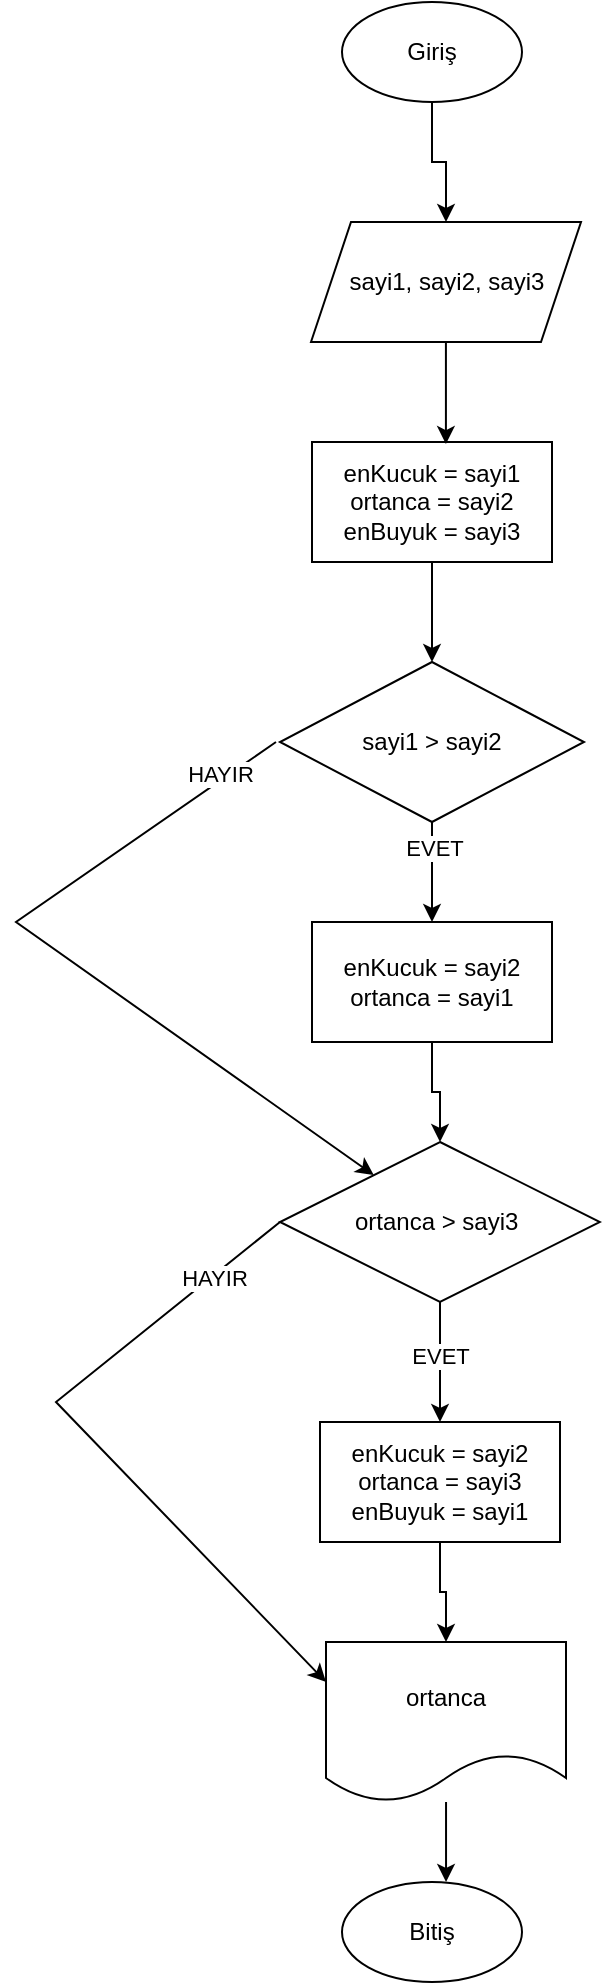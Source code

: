 <mxfile version="22.1.11" type="device">
  <diagram name="Sayfa -1" id="iDoc80ltSmZfPuOE43g_">
    <mxGraphModel dx="2501" dy="746" grid="1" gridSize="10" guides="1" tooltips="1" connect="1" arrows="1" fold="1" page="1" pageScale="1" pageWidth="827" pageHeight="1169" math="0" shadow="0">
      <root>
        <mxCell id="0" />
        <mxCell id="1" parent="0" />
        <mxCell id="vhCgCJ5Xj3JtaqIhpDnn-11" style="edgeStyle=orthogonalEdgeStyle;rounded=0;orthogonalLoop=1;jettySize=auto;html=1;" edge="1" parent="1" source="vhCgCJ5Xj3JtaqIhpDnn-1" target="vhCgCJ5Xj3JtaqIhpDnn-2">
          <mxGeometry relative="1" as="geometry" />
        </mxCell>
        <mxCell id="vhCgCJ5Xj3JtaqIhpDnn-1" value="Giriş" style="ellipse;whiteSpace=wrap;html=1;" vertex="1" parent="1">
          <mxGeometry x="163" y="50" width="90" height="50" as="geometry" />
        </mxCell>
        <mxCell id="vhCgCJ5Xj3JtaqIhpDnn-2" value="sayi1, sayi2, sayi3" style="shape=parallelogram;perimeter=parallelogramPerimeter;whiteSpace=wrap;html=1;fixedSize=1;" vertex="1" parent="1">
          <mxGeometry x="147.5" y="160" width="135" height="60" as="geometry" />
        </mxCell>
        <mxCell id="vhCgCJ5Xj3JtaqIhpDnn-13" style="edgeStyle=orthogonalEdgeStyle;rounded=0;orthogonalLoop=1;jettySize=auto;html=1;entryX=0.5;entryY=0;entryDx=0;entryDy=0;" edge="1" parent="1" source="vhCgCJ5Xj3JtaqIhpDnn-4" target="vhCgCJ5Xj3JtaqIhpDnn-5">
          <mxGeometry relative="1" as="geometry" />
        </mxCell>
        <mxCell id="vhCgCJ5Xj3JtaqIhpDnn-4" value="enKucuk = sayi1&lt;br&gt;ortanca = sayi2&lt;br&gt;enBuyuk = sayi3" style="rounded=0;whiteSpace=wrap;html=1;" vertex="1" parent="1">
          <mxGeometry x="148" y="270" width="120" height="60" as="geometry" />
        </mxCell>
        <mxCell id="vhCgCJ5Xj3JtaqIhpDnn-14" style="edgeStyle=orthogonalEdgeStyle;rounded=0;orthogonalLoop=1;jettySize=auto;html=1;entryX=0.5;entryY=0;entryDx=0;entryDy=0;" edge="1" parent="1" source="vhCgCJ5Xj3JtaqIhpDnn-5" target="vhCgCJ5Xj3JtaqIhpDnn-6">
          <mxGeometry relative="1" as="geometry" />
        </mxCell>
        <mxCell id="vhCgCJ5Xj3JtaqIhpDnn-19" value="EVET" style="edgeLabel;html=1;align=center;verticalAlign=middle;resizable=0;points=[];" vertex="1" connectable="0" parent="vhCgCJ5Xj3JtaqIhpDnn-14">
          <mxGeometry x="-0.48" y="1" relative="1" as="geometry">
            <mxPoint as="offset" />
          </mxGeometry>
        </mxCell>
        <mxCell id="vhCgCJ5Xj3JtaqIhpDnn-5" value="sayi1 &amp;gt; sayi2" style="rhombus;whiteSpace=wrap;html=1;" vertex="1" parent="1">
          <mxGeometry x="132" y="380" width="152" height="80" as="geometry" />
        </mxCell>
        <mxCell id="vhCgCJ5Xj3JtaqIhpDnn-15" style="edgeStyle=orthogonalEdgeStyle;rounded=0;orthogonalLoop=1;jettySize=auto;html=1;entryX=0.5;entryY=0;entryDx=0;entryDy=0;" edge="1" parent="1" source="vhCgCJ5Xj3JtaqIhpDnn-6" target="vhCgCJ5Xj3JtaqIhpDnn-7">
          <mxGeometry relative="1" as="geometry" />
        </mxCell>
        <mxCell id="vhCgCJ5Xj3JtaqIhpDnn-6" value="enKucuk = sayi2&lt;br&gt;ortanca = sayi1" style="rounded=0;whiteSpace=wrap;html=1;" vertex="1" parent="1">
          <mxGeometry x="148" y="510" width="120" height="60" as="geometry" />
        </mxCell>
        <mxCell id="vhCgCJ5Xj3JtaqIhpDnn-16" style="edgeStyle=orthogonalEdgeStyle;rounded=0;orthogonalLoop=1;jettySize=auto;html=1;entryX=0.5;entryY=0;entryDx=0;entryDy=0;" edge="1" parent="1" source="vhCgCJ5Xj3JtaqIhpDnn-7" target="vhCgCJ5Xj3JtaqIhpDnn-8">
          <mxGeometry relative="1" as="geometry" />
        </mxCell>
        <mxCell id="vhCgCJ5Xj3JtaqIhpDnn-22" value="EVET" style="edgeLabel;html=1;align=center;verticalAlign=middle;resizable=0;points=[];" vertex="1" connectable="0" parent="vhCgCJ5Xj3JtaqIhpDnn-16">
          <mxGeometry x="-0.1" relative="1" as="geometry">
            <mxPoint as="offset" />
          </mxGeometry>
        </mxCell>
        <mxCell id="vhCgCJ5Xj3JtaqIhpDnn-7" value="ortanca &amp;gt; sayi3&amp;nbsp;" style="rhombus;whiteSpace=wrap;html=1;" vertex="1" parent="1">
          <mxGeometry x="132" y="620" width="160" height="80" as="geometry" />
        </mxCell>
        <mxCell id="vhCgCJ5Xj3JtaqIhpDnn-17" style="edgeStyle=orthogonalEdgeStyle;rounded=0;orthogonalLoop=1;jettySize=auto;html=1;entryX=0.5;entryY=0;entryDx=0;entryDy=0;" edge="1" parent="1" source="vhCgCJ5Xj3JtaqIhpDnn-8" target="vhCgCJ5Xj3JtaqIhpDnn-9">
          <mxGeometry relative="1" as="geometry" />
        </mxCell>
        <mxCell id="vhCgCJ5Xj3JtaqIhpDnn-8" value="enKucuk = sayi2&lt;br&gt;ortanca = sayi3&lt;br&gt;enBuyuk = sayi1" style="rounded=0;whiteSpace=wrap;html=1;" vertex="1" parent="1">
          <mxGeometry x="152" y="760" width="120" height="60" as="geometry" />
        </mxCell>
        <mxCell id="vhCgCJ5Xj3JtaqIhpDnn-9" value="ortanca" style="shape=document;whiteSpace=wrap;html=1;boundedLbl=1;" vertex="1" parent="1">
          <mxGeometry x="155" y="870" width="120" height="80" as="geometry" />
        </mxCell>
        <mxCell id="vhCgCJ5Xj3JtaqIhpDnn-10" value="Bitiş" style="ellipse;whiteSpace=wrap;html=1;" vertex="1" parent="1">
          <mxGeometry x="163" y="990" width="90" height="50" as="geometry" />
        </mxCell>
        <mxCell id="vhCgCJ5Xj3JtaqIhpDnn-12" style="edgeStyle=orthogonalEdgeStyle;rounded=0;orthogonalLoop=1;jettySize=auto;html=1;entryX=0.558;entryY=0.017;entryDx=0;entryDy=0;entryPerimeter=0;" edge="1" parent="1" source="vhCgCJ5Xj3JtaqIhpDnn-2" target="vhCgCJ5Xj3JtaqIhpDnn-4">
          <mxGeometry relative="1" as="geometry" />
        </mxCell>
        <mxCell id="vhCgCJ5Xj3JtaqIhpDnn-18" style="edgeStyle=orthogonalEdgeStyle;rounded=0;orthogonalLoop=1;jettySize=auto;html=1;entryX=0.578;entryY=0;entryDx=0;entryDy=0;entryPerimeter=0;" edge="1" parent="1" source="vhCgCJ5Xj3JtaqIhpDnn-9" target="vhCgCJ5Xj3JtaqIhpDnn-10">
          <mxGeometry relative="1" as="geometry" />
        </mxCell>
        <mxCell id="vhCgCJ5Xj3JtaqIhpDnn-20" value="" style="endArrow=classic;html=1;rounded=0;exitX=0;exitY=0.5;exitDx=0;exitDy=0;" edge="1" parent="1" target="vhCgCJ5Xj3JtaqIhpDnn-7">
          <mxGeometry width="50" height="50" relative="1" as="geometry">
            <mxPoint x="130" y="420" as="sourcePoint" />
            <mxPoint x="40" y="500" as="targetPoint" />
            <Array as="points">
              <mxPoint y="510" />
            </Array>
          </mxGeometry>
        </mxCell>
        <mxCell id="vhCgCJ5Xj3JtaqIhpDnn-21" value="HAYIR" style="edgeLabel;html=1;align=center;verticalAlign=middle;resizable=0;points=[];" vertex="1" connectable="0" parent="vhCgCJ5Xj3JtaqIhpDnn-20">
          <mxGeometry x="-0.824" y="-4" relative="1" as="geometry">
            <mxPoint x="1" as="offset" />
          </mxGeometry>
        </mxCell>
        <mxCell id="vhCgCJ5Xj3JtaqIhpDnn-23" value="" style="endArrow=classic;html=1;rounded=0;exitX=0;exitY=0.5;exitDx=0;exitDy=0;entryX=0;entryY=0.25;entryDx=0;entryDy=0;" edge="1" parent="1" source="vhCgCJ5Xj3JtaqIhpDnn-7" target="vhCgCJ5Xj3JtaqIhpDnn-9">
          <mxGeometry width="50" height="50" relative="1" as="geometry">
            <mxPoint x="100" y="690" as="sourcePoint" />
            <mxPoint x="50" y="740" as="targetPoint" />
            <Array as="points">
              <mxPoint x="20" y="750" />
            </Array>
          </mxGeometry>
        </mxCell>
        <mxCell id="vhCgCJ5Xj3JtaqIhpDnn-24" value="HAYIR" style="edgeLabel;html=1;align=center;verticalAlign=middle;resizable=0;points=[];" vertex="1" connectable="0" parent="vhCgCJ5Xj3JtaqIhpDnn-23">
          <mxGeometry x="-0.749" y="2" relative="1" as="geometry">
            <mxPoint x="-1" as="offset" />
          </mxGeometry>
        </mxCell>
      </root>
    </mxGraphModel>
  </diagram>
</mxfile>
